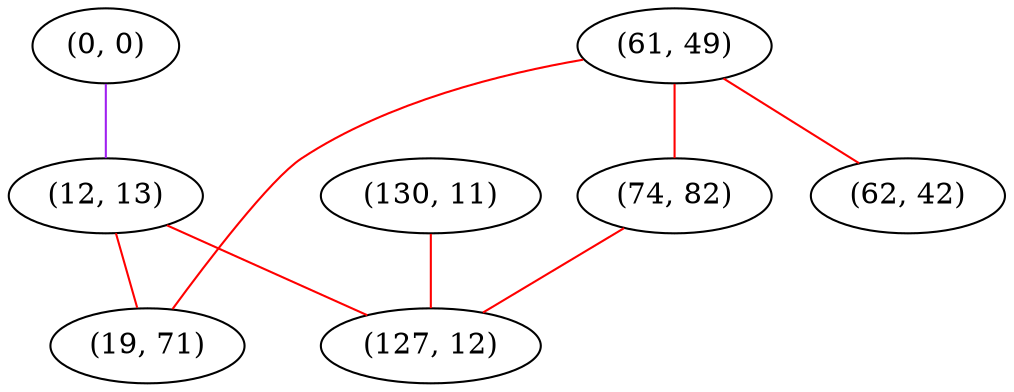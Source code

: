 graph "" {
"(61, 49)";
"(0, 0)";
"(12, 13)";
"(19, 71)";
"(130, 11)";
"(74, 82)";
"(127, 12)";
"(62, 42)";
"(61, 49)" -- "(19, 71)"  [color=red, key=0, weight=1];
"(61, 49)" -- "(62, 42)"  [color=red, key=0, weight=1];
"(61, 49)" -- "(74, 82)"  [color=red, key=0, weight=1];
"(0, 0)" -- "(12, 13)"  [color=purple, key=0, weight=4];
"(12, 13)" -- "(127, 12)"  [color=red, key=0, weight=1];
"(12, 13)" -- "(19, 71)"  [color=red, key=0, weight=1];
"(130, 11)" -- "(127, 12)"  [color=red, key=0, weight=1];
"(74, 82)" -- "(127, 12)"  [color=red, key=0, weight=1];
}
